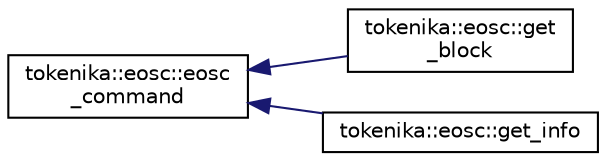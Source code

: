 digraph "Graphical Class Hierarchy"
{
  edge [fontname="Helvetica",fontsize="10",labelfontname="Helvetica",labelfontsize="10"];
  node [fontname="Helvetica",fontsize="10",shape=record];
  rankdir="LR";
  Node0 [label="tokenika::eosc::eosc\l_command",height=0.2,width=0.4,color="black", fillcolor="white", style="filled",URL="$classtokenika_1_1eosc_1_1eosc__command.html"];
  Node0 -> Node1 [dir="back",color="midnightblue",fontsize="10",style="solid",fontname="Helvetica"];
  Node1 [label="tokenika::eosc::get\l_block",height=0.2,width=0.4,color="black", fillcolor="white", style="filled",URL="$classtokenika_1_1eosc_1_1get__block.html",tooltip="Retrieve a full block from the blockchain. "];
  Node0 -> Node2 [dir="back",color="midnightblue",fontsize="10",style="solid",fontname="Helvetica"];
  Node2 [label="tokenika::eosc::get_info",height=0.2,width=0.4,color="black", fillcolor="white", style="filled",URL="$classtokenika_1_1eosc_1_1get__info.html",tooltip="Get current blockchain information. "];
}
